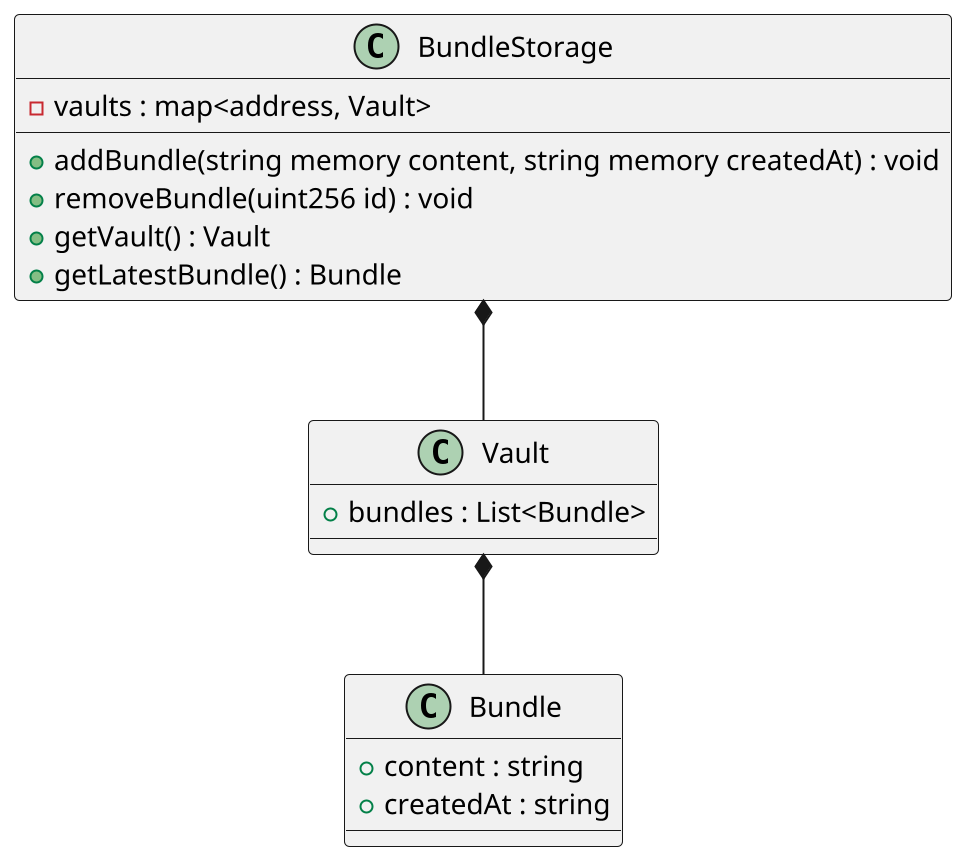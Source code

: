 @startuml contract

scale 2

class BundleStorage{
    - vaults : map<address, Vault>
    + addBundle(string memory content, string memory createdAt) : void
    + removeBundle(uint256 id) : void
    + getVault() : Vault
    + getLatestBundle() : Bundle
}

class Vault {
    + bundles : List<Bundle>
}

class Bundle {
    + content : string
    + createdAt : string
}

BundleStorage *-- Vault
Vault *-- Bundle

@enduml